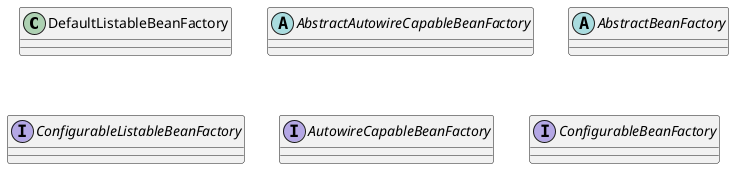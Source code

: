 @startuml

class DefaultListableBeanFactory {
}

abstract class AbstractAutowireCapableBeanFactory {
}

abstract class AbstractBeanFactory {
}

interface ConfigurableListableBeanFactory {
}

interface AutowireCapableBeanFactory{
}

interface ConfigurableBeanFactory {
}

@enduml